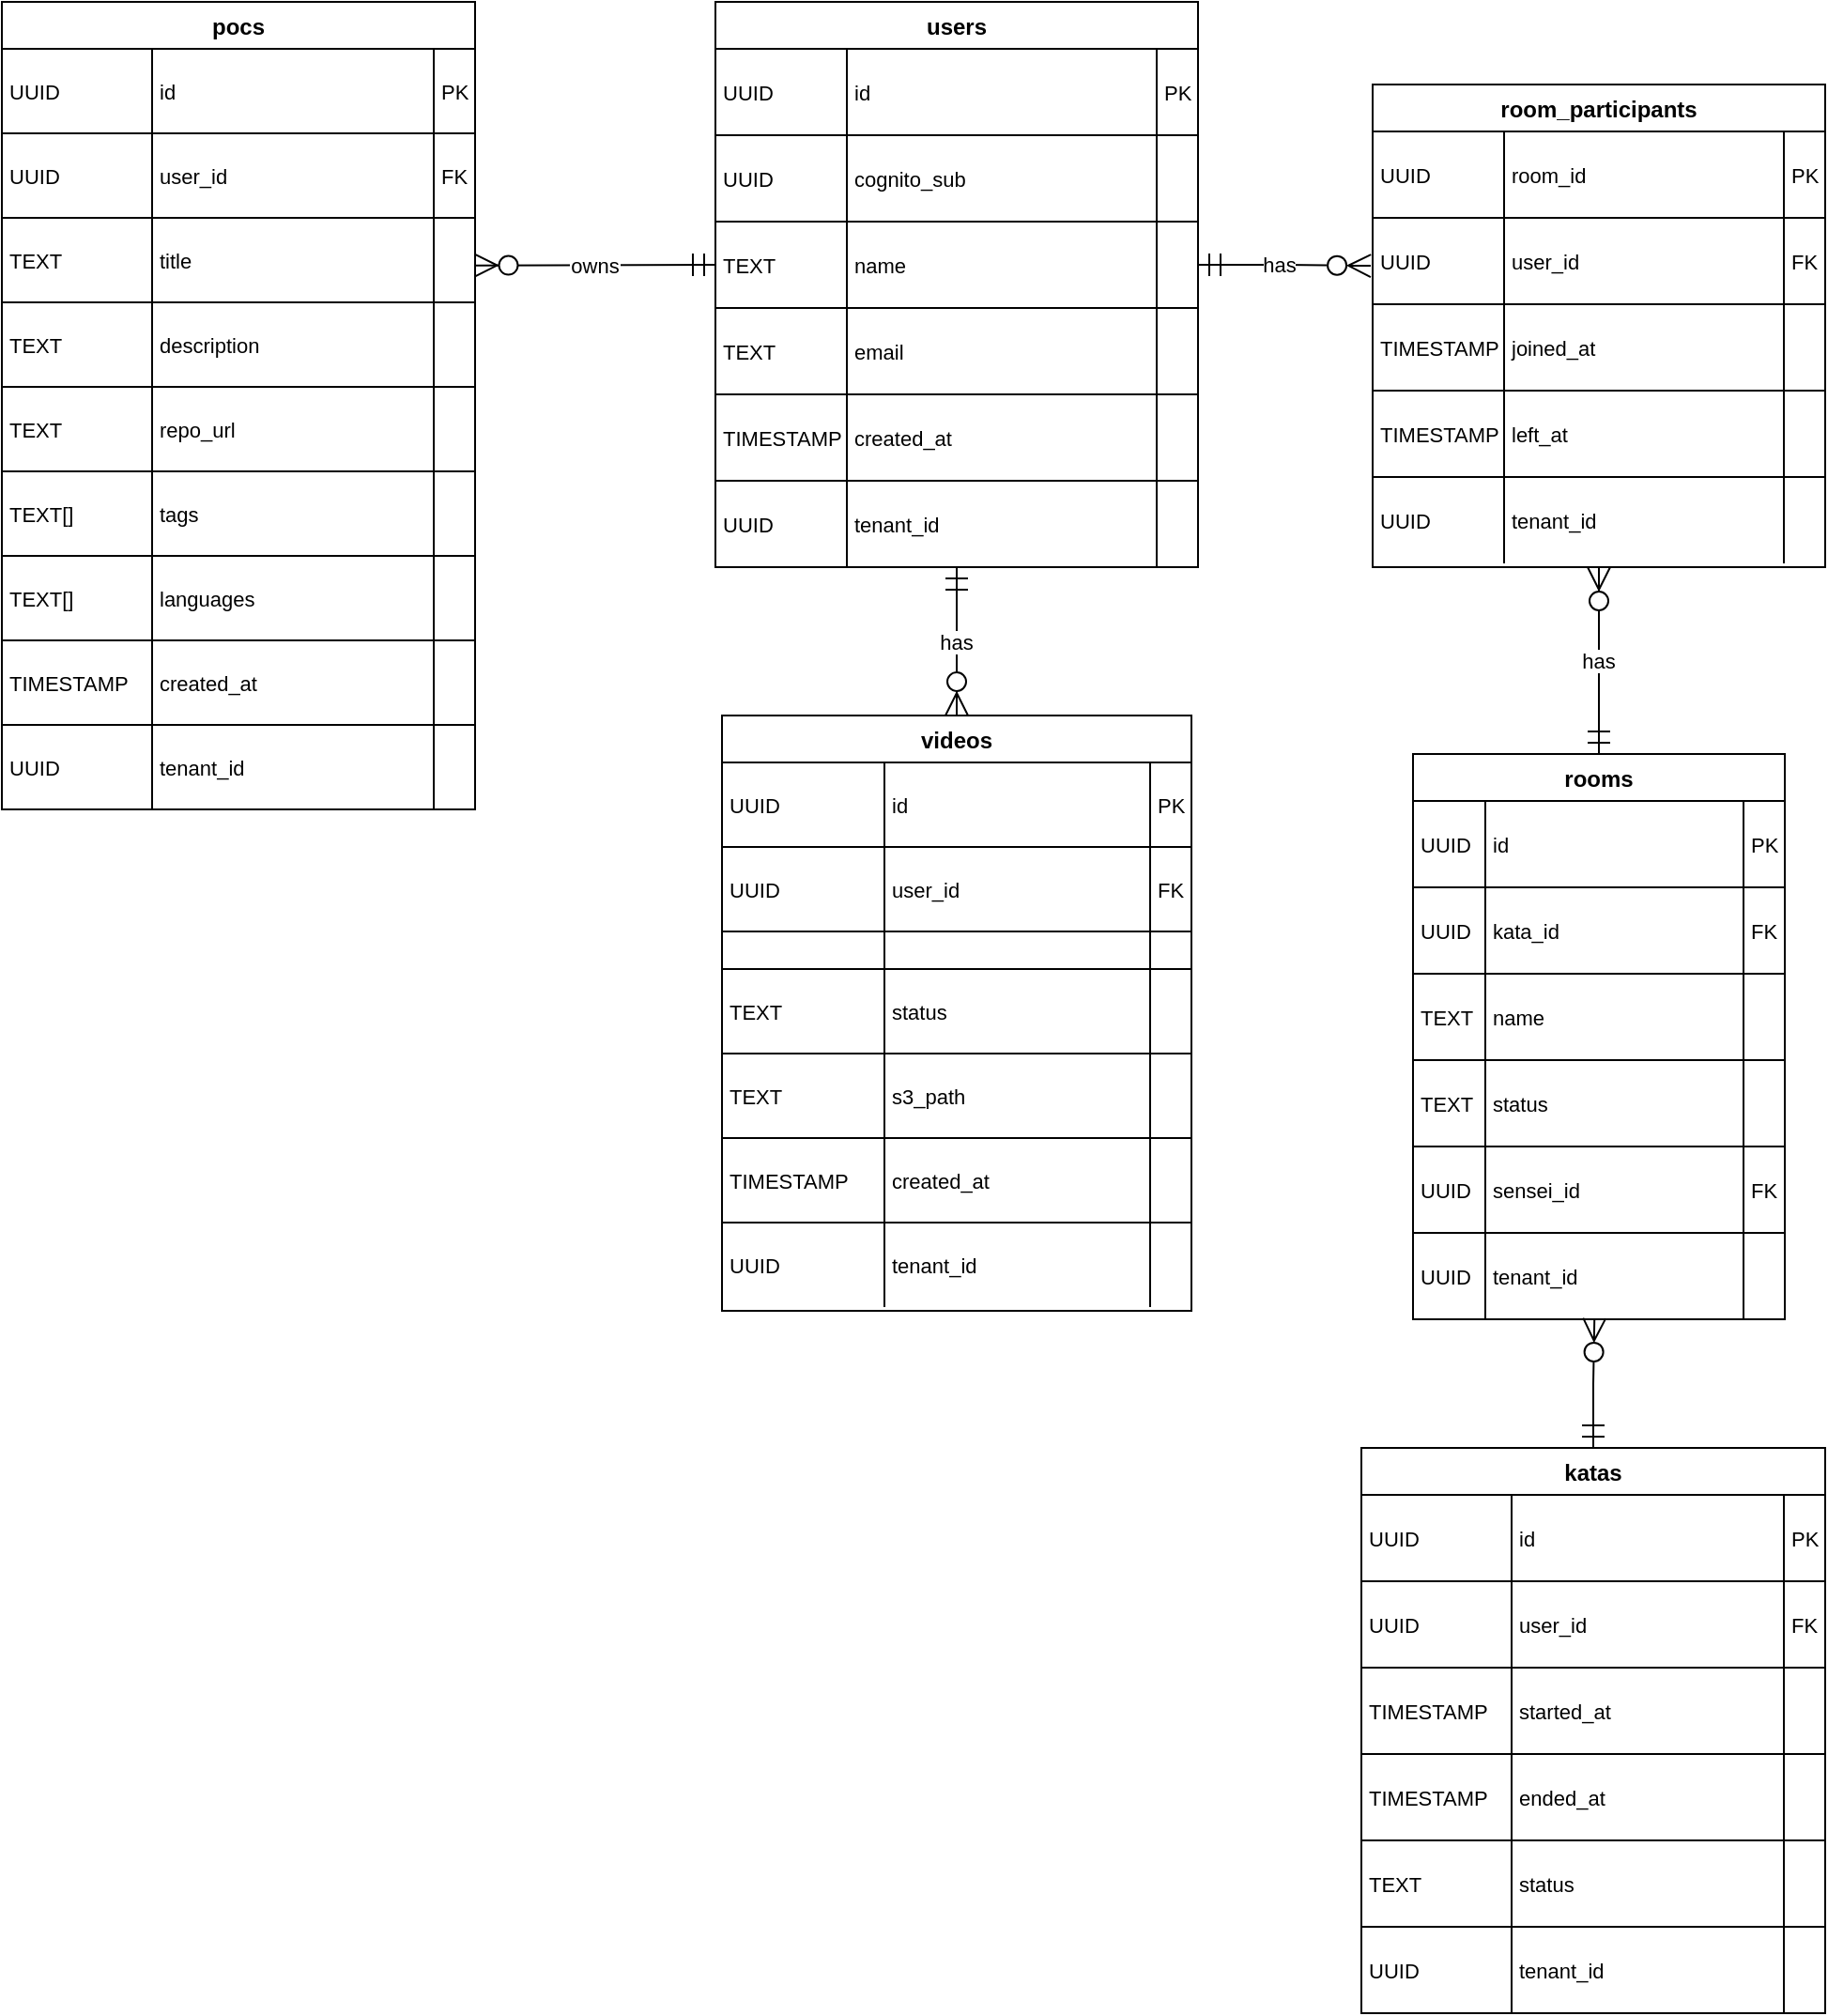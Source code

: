 <mxfile version="28.2.3">
  <diagram id="R2lEEEUBdFMjLlhIrx00" name="Page-1">
    <mxGraphModel dx="2353" dy="971" grid="1" gridSize="10" guides="1" tooltips="1" connect="1" arrows="1" fold="1" page="1" pageScale="1" pageWidth="850" pageHeight="1100" math="0" shadow="0" extFonts="Permanent Marker^https://fonts.googleapis.com/css?family=Permanent+Marker">
      <root>
        <mxCell id="0" />
        <mxCell id="1" parent="0" />
        <mxCell id="fTApm-Xp8Vw2N_FULC9P-1" value="users" style="shape=table;startSize=25;container=1;collapsible=0;childLayout=tableLayout;fixedRows=1;rowLines=1;fontStyle=1;align=center;resizeLast=1;" vertex="1" parent="1">
          <mxGeometry x="490" y="20" width="257" height="301" as="geometry" />
        </mxCell>
        <mxCell id="fTApm-Xp8Vw2N_FULC9P-2" style="shape=tableRow;horizontal=0;startSize=0;swimlaneHead=0;swimlaneBody=0;fillColor=none;collapsible=0;dropTarget=0;points=[[0,0.5],[1,0.5]];portConstraint=eastwest;top=0;left=0;right=0;bottom=0;" vertex="1" parent="fTApm-Xp8Vw2N_FULC9P-1">
          <mxGeometry y="25" width="257" height="46" as="geometry" />
        </mxCell>
        <mxCell id="fTApm-Xp8Vw2N_FULC9P-3" value="UUID" style="shape=partialRectangle;connectable=0;fillColor=none;top=0;left=0;bottom=0;right=0;align=left;spacingLeft=2;overflow=hidden;fontSize=11;" vertex="1" parent="fTApm-Xp8Vw2N_FULC9P-2">
          <mxGeometry width="70" height="46" as="geometry">
            <mxRectangle width="70" height="46" as="alternateBounds" />
          </mxGeometry>
        </mxCell>
        <mxCell id="fTApm-Xp8Vw2N_FULC9P-4" value="id" style="shape=partialRectangle;connectable=0;fillColor=none;top=0;left=0;bottom=0;right=0;align=left;spacingLeft=2;overflow=hidden;fontSize=11;" vertex="1" parent="fTApm-Xp8Vw2N_FULC9P-2">
          <mxGeometry x="70" width="165" height="46" as="geometry">
            <mxRectangle width="165" height="46" as="alternateBounds" />
          </mxGeometry>
        </mxCell>
        <mxCell id="fTApm-Xp8Vw2N_FULC9P-5" value="PK" style="shape=partialRectangle;connectable=0;fillColor=none;top=0;left=0;bottom=0;right=0;align=left;spacingLeft=2;overflow=hidden;fontSize=11;" vertex="1" parent="fTApm-Xp8Vw2N_FULC9P-2">
          <mxGeometry x="235" width="22" height="46" as="geometry">
            <mxRectangle width="22" height="46" as="alternateBounds" />
          </mxGeometry>
        </mxCell>
        <mxCell id="fTApm-Xp8Vw2N_FULC9P-6" style="shape=tableRow;horizontal=0;startSize=0;swimlaneHead=0;swimlaneBody=0;fillColor=none;collapsible=0;dropTarget=0;points=[[0,0.5],[1,0.5]];portConstraint=eastwest;top=0;left=0;right=0;bottom=0;" vertex="1" parent="fTApm-Xp8Vw2N_FULC9P-1">
          <mxGeometry y="71" width="257" height="46" as="geometry" />
        </mxCell>
        <mxCell id="fTApm-Xp8Vw2N_FULC9P-7" value="UUID" style="shape=partialRectangle;connectable=0;fillColor=none;top=0;left=0;bottom=0;right=0;align=left;spacingLeft=2;overflow=hidden;fontSize=11;" vertex="1" parent="fTApm-Xp8Vw2N_FULC9P-6">
          <mxGeometry width="70" height="46" as="geometry">
            <mxRectangle width="70" height="46" as="alternateBounds" />
          </mxGeometry>
        </mxCell>
        <mxCell id="fTApm-Xp8Vw2N_FULC9P-8" value="cognito_sub" style="shape=partialRectangle;connectable=0;fillColor=none;top=0;left=0;bottom=0;right=0;align=left;spacingLeft=2;overflow=hidden;fontSize=11;" vertex="1" parent="fTApm-Xp8Vw2N_FULC9P-6">
          <mxGeometry x="70" width="165" height="46" as="geometry">
            <mxRectangle width="165" height="46" as="alternateBounds" />
          </mxGeometry>
        </mxCell>
        <mxCell id="fTApm-Xp8Vw2N_FULC9P-9" value="" style="shape=partialRectangle;connectable=0;fillColor=none;top=0;left=0;bottom=0;right=0;align=left;spacingLeft=2;overflow=hidden;fontSize=11;" vertex="1" parent="fTApm-Xp8Vw2N_FULC9P-6">
          <mxGeometry x="235" width="22" height="46" as="geometry">
            <mxRectangle width="22" height="46" as="alternateBounds" />
          </mxGeometry>
        </mxCell>
        <mxCell id="fTApm-Xp8Vw2N_FULC9P-10" style="shape=tableRow;horizontal=0;startSize=0;swimlaneHead=0;swimlaneBody=0;fillColor=none;collapsible=0;dropTarget=0;points=[[0,0.5],[1,0.5]];portConstraint=eastwest;top=0;left=0;right=0;bottom=0;" vertex="1" parent="fTApm-Xp8Vw2N_FULC9P-1">
          <mxGeometry y="117" width="257" height="46" as="geometry" />
        </mxCell>
        <mxCell id="fTApm-Xp8Vw2N_FULC9P-11" value="TEXT" style="shape=partialRectangle;connectable=0;fillColor=none;top=0;left=0;bottom=0;right=0;align=left;spacingLeft=2;overflow=hidden;fontSize=11;" vertex="1" parent="fTApm-Xp8Vw2N_FULC9P-10">
          <mxGeometry width="70" height="46" as="geometry">
            <mxRectangle width="70" height="46" as="alternateBounds" />
          </mxGeometry>
        </mxCell>
        <mxCell id="fTApm-Xp8Vw2N_FULC9P-12" value="name" style="shape=partialRectangle;connectable=0;fillColor=none;top=0;left=0;bottom=0;right=0;align=left;spacingLeft=2;overflow=hidden;fontSize=11;" vertex="1" parent="fTApm-Xp8Vw2N_FULC9P-10">
          <mxGeometry x="70" width="165" height="46" as="geometry">
            <mxRectangle width="165" height="46" as="alternateBounds" />
          </mxGeometry>
        </mxCell>
        <mxCell id="fTApm-Xp8Vw2N_FULC9P-13" value="" style="shape=partialRectangle;connectable=0;fillColor=none;top=0;left=0;bottom=0;right=0;align=left;spacingLeft=2;overflow=hidden;fontSize=11;" vertex="1" parent="fTApm-Xp8Vw2N_FULC9P-10">
          <mxGeometry x="235" width="22" height="46" as="geometry">
            <mxRectangle width="22" height="46" as="alternateBounds" />
          </mxGeometry>
        </mxCell>
        <mxCell id="fTApm-Xp8Vw2N_FULC9P-14" style="shape=tableRow;horizontal=0;startSize=0;swimlaneHead=0;swimlaneBody=0;fillColor=none;collapsible=0;dropTarget=0;points=[[0,0.5],[1,0.5]];portConstraint=eastwest;top=0;left=0;right=0;bottom=0;" vertex="1" parent="fTApm-Xp8Vw2N_FULC9P-1">
          <mxGeometry y="163" width="257" height="46" as="geometry" />
        </mxCell>
        <mxCell id="fTApm-Xp8Vw2N_FULC9P-15" value="TEXT" style="shape=partialRectangle;connectable=0;fillColor=none;top=0;left=0;bottom=0;right=0;align=left;spacingLeft=2;overflow=hidden;fontSize=11;" vertex="1" parent="fTApm-Xp8Vw2N_FULC9P-14">
          <mxGeometry width="70" height="46" as="geometry">
            <mxRectangle width="70" height="46" as="alternateBounds" />
          </mxGeometry>
        </mxCell>
        <mxCell id="fTApm-Xp8Vw2N_FULC9P-16" value="email" style="shape=partialRectangle;connectable=0;fillColor=none;top=0;left=0;bottom=0;right=0;align=left;spacingLeft=2;overflow=hidden;fontSize=11;" vertex="1" parent="fTApm-Xp8Vw2N_FULC9P-14">
          <mxGeometry x="70" width="165" height="46" as="geometry">
            <mxRectangle width="165" height="46" as="alternateBounds" />
          </mxGeometry>
        </mxCell>
        <mxCell id="fTApm-Xp8Vw2N_FULC9P-17" value="" style="shape=partialRectangle;connectable=0;fillColor=none;top=0;left=0;bottom=0;right=0;align=left;spacingLeft=2;overflow=hidden;fontSize=11;" vertex="1" parent="fTApm-Xp8Vw2N_FULC9P-14">
          <mxGeometry x="235" width="22" height="46" as="geometry">
            <mxRectangle width="22" height="46" as="alternateBounds" />
          </mxGeometry>
        </mxCell>
        <mxCell id="fTApm-Xp8Vw2N_FULC9P-18" style="shape=tableRow;horizontal=0;startSize=0;swimlaneHead=0;swimlaneBody=0;fillColor=none;collapsible=0;dropTarget=0;points=[[0,0.5],[1,0.5]];portConstraint=eastwest;top=0;left=0;right=0;bottom=0;" vertex="1" parent="fTApm-Xp8Vw2N_FULC9P-1">
          <mxGeometry y="209" width="257" height="46" as="geometry" />
        </mxCell>
        <mxCell id="fTApm-Xp8Vw2N_FULC9P-19" value="TIMESTAMP" style="shape=partialRectangle;connectable=0;fillColor=none;top=0;left=0;bottom=0;right=0;align=left;spacingLeft=2;overflow=hidden;fontSize=11;" vertex="1" parent="fTApm-Xp8Vw2N_FULC9P-18">
          <mxGeometry width="70" height="46" as="geometry">
            <mxRectangle width="70" height="46" as="alternateBounds" />
          </mxGeometry>
        </mxCell>
        <mxCell id="fTApm-Xp8Vw2N_FULC9P-20" value="created_at" style="shape=partialRectangle;connectable=0;fillColor=none;top=0;left=0;bottom=0;right=0;align=left;spacingLeft=2;overflow=hidden;fontSize=11;" vertex="1" parent="fTApm-Xp8Vw2N_FULC9P-18">
          <mxGeometry x="70" width="165" height="46" as="geometry">
            <mxRectangle width="165" height="46" as="alternateBounds" />
          </mxGeometry>
        </mxCell>
        <mxCell id="fTApm-Xp8Vw2N_FULC9P-21" value="" style="shape=partialRectangle;connectable=0;fillColor=none;top=0;left=0;bottom=0;right=0;align=left;spacingLeft=2;overflow=hidden;fontSize=11;" vertex="1" parent="fTApm-Xp8Vw2N_FULC9P-18">
          <mxGeometry x="235" width="22" height="46" as="geometry">
            <mxRectangle width="22" height="46" as="alternateBounds" />
          </mxGeometry>
        </mxCell>
        <mxCell id="fTApm-Xp8Vw2N_FULC9P-22" style="shape=tableRow;horizontal=0;startSize=0;swimlaneHead=0;swimlaneBody=0;fillColor=none;collapsible=0;dropTarget=0;points=[[0,0.5],[1,0.5]];portConstraint=eastwest;top=0;left=0;right=0;bottom=0;" vertex="1" parent="fTApm-Xp8Vw2N_FULC9P-1">
          <mxGeometry y="255" width="257" height="46" as="geometry" />
        </mxCell>
        <mxCell id="fTApm-Xp8Vw2N_FULC9P-23" value="UUID" style="shape=partialRectangle;connectable=0;fillColor=none;top=0;left=0;bottom=0;right=0;align=left;spacingLeft=2;overflow=hidden;fontSize=11;" vertex="1" parent="fTApm-Xp8Vw2N_FULC9P-22">
          <mxGeometry width="70" height="46" as="geometry">
            <mxRectangle width="70" height="46" as="alternateBounds" />
          </mxGeometry>
        </mxCell>
        <mxCell id="fTApm-Xp8Vw2N_FULC9P-24" value="tenant_id" style="shape=partialRectangle;connectable=0;fillColor=none;top=0;left=0;bottom=0;right=0;align=left;spacingLeft=2;overflow=hidden;fontSize=11;" vertex="1" parent="fTApm-Xp8Vw2N_FULC9P-22">
          <mxGeometry x="70" width="165" height="46" as="geometry">
            <mxRectangle width="165" height="46" as="alternateBounds" />
          </mxGeometry>
        </mxCell>
        <mxCell id="fTApm-Xp8Vw2N_FULC9P-25" value="" style="shape=partialRectangle;connectable=0;fillColor=none;top=0;left=0;bottom=0;right=0;align=left;spacingLeft=2;overflow=hidden;fontSize=11;" vertex="1" parent="fTApm-Xp8Vw2N_FULC9P-22">
          <mxGeometry x="235" width="22" height="46" as="geometry">
            <mxRectangle width="22" height="46" as="alternateBounds" />
          </mxGeometry>
        </mxCell>
        <mxCell id="fTApm-Xp8Vw2N_FULC9P-26" value="pocs" style="shape=table;startSize=25;container=1;collapsible=0;childLayout=tableLayout;fixedRows=1;rowLines=1;fontStyle=1;align=center;resizeLast=1;" vertex="1" parent="1">
          <mxGeometry x="110" y="20" width="252" height="430" as="geometry" />
        </mxCell>
        <mxCell id="fTApm-Xp8Vw2N_FULC9P-27" style="shape=tableRow;horizontal=0;startSize=0;swimlaneHead=0;swimlaneBody=0;fillColor=none;collapsible=0;dropTarget=0;points=[[0,0.5],[1,0.5]];portConstraint=eastwest;top=0;left=0;right=0;bottom=0;" vertex="1" parent="fTApm-Xp8Vw2N_FULC9P-26">
          <mxGeometry y="25" width="252" height="45" as="geometry" />
        </mxCell>
        <mxCell id="fTApm-Xp8Vw2N_FULC9P-28" value="UUID" style="shape=partialRectangle;connectable=0;fillColor=none;top=0;left=0;bottom=0;right=0;align=left;spacingLeft=2;overflow=hidden;fontSize=11;" vertex="1" parent="fTApm-Xp8Vw2N_FULC9P-27">
          <mxGeometry width="80" height="45" as="geometry">
            <mxRectangle width="80" height="45" as="alternateBounds" />
          </mxGeometry>
        </mxCell>
        <mxCell id="fTApm-Xp8Vw2N_FULC9P-29" value="id" style="shape=partialRectangle;connectable=0;fillColor=none;top=0;left=0;bottom=0;right=0;align=left;spacingLeft=2;overflow=hidden;fontSize=11;" vertex="1" parent="fTApm-Xp8Vw2N_FULC9P-27">
          <mxGeometry x="80" width="150" height="45" as="geometry">
            <mxRectangle width="150" height="45" as="alternateBounds" />
          </mxGeometry>
        </mxCell>
        <mxCell id="fTApm-Xp8Vw2N_FULC9P-30" value="PK" style="shape=partialRectangle;connectable=0;fillColor=none;top=0;left=0;bottom=0;right=0;align=left;spacingLeft=2;overflow=hidden;fontSize=11;" vertex="1" parent="fTApm-Xp8Vw2N_FULC9P-27">
          <mxGeometry x="230" width="22" height="45" as="geometry">
            <mxRectangle width="22" height="45" as="alternateBounds" />
          </mxGeometry>
        </mxCell>
        <mxCell id="fTApm-Xp8Vw2N_FULC9P-31" style="shape=tableRow;horizontal=0;startSize=0;swimlaneHead=0;swimlaneBody=0;fillColor=none;collapsible=0;dropTarget=0;points=[[0,0.5],[1,0.5]];portConstraint=eastwest;top=0;left=0;right=0;bottom=0;" vertex="1" parent="fTApm-Xp8Vw2N_FULC9P-26">
          <mxGeometry y="70" width="252" height="45" as="geometry" />
        </mxCell>
        <mxCell id="fTApm-Xp8Vw2N_FULC9P-32" value="UUID" style="shape=partialRectangle;connectable=0;fillColor=none;top=0;left=0;bottom=0;right=0;align=left;spacingLeft=2;overflow=hidden;fontSize=11;" vertex="1" parent="fTApm-Xp8Vw2N_FULC9P-31">
          <mxGeometry width="80" height="45" as="geometry">
            <mxRectangle width="80" height="45" as="alternateBounds" />
          </mxGeometry>
        </mxCell>
        <mxCell id="fTApm-Xp8Vw2N_FULC9P-33" value="user_id" style="shape=partialRectangle;connectable=0;fillColor=none;top=0;left=0;bottom=0;right=0;align=left;spacingLeft=2;overflow=hidden;fontSize=11;" vertex="1" parent="fTApm-Xp8Vw2N_FULC9P-31">
          <mxGeometry x="80" width="150" height="45" as="geometry">
            <mxRectangle width="150" height="45" as="alternateBounds" />
          </mxGeometry>
        </mxCell>
        <mxCell id="fTApm-Xp8Vw2N_FULC9P-34" value="FK" style="shape=partialRectangle;connectable=0;fillColor=none;top=0;left=0;bottom=0;right=0;align=left;spacingLeft=2;overflow=hidden;fontSize=11;" vertex="1" parent="fTApm-Xp8Vw2N_FULC9P-31">
          <mxGeometry x="230" width="22" height="45" as="geometry">
            <mxRectangle width="22" height="45" as="alternateBounds" />
          </mxGeometry>
        </mxCell>
        <mxCell id="fTApm-Xp8Vw2N_FULC9P-35" style="shape=tableRow;horizontal=0;startSize=0;swimlaneHead=0;swimlaneBody=0;fillColor=none;collapsible=0;dropTarget=0;points=[[0,0.5],[1,0.5]];portConstraint=eastwest;top=0;left=0;right=0;bottom=0;" vertex="1" parent="fTApm-Xp8Vw2N_FULC9P-26">
          <mxGeometry y="115" width="252" height="45" as="geometry" />
        </mxCell>
        <mxCell id="fTApm-Xp8Vw2N_FULC9P-36" value="TEXT" style="shape=partialRectangle;connectable=0;fillColor=none;top=0;left=0;bottom=0;right=0;align=left;spacingLeft=2;overflow=hidden;fontSize=11;" vertex="1" parent="fTApm-Xp8Vw2N_FULC9P-35">
          <mxGeometry width="80" height="45" as="geometry">
            <mxRectangle width="80" height="45" as="alternateBounds" />
          </mxGeometry>
        </mxCell>
        <mxCell id="fTApm-Xp8Vw2N_FULC9P-37" value="title" style="shape=partialRectangle;connectable=0;fillColor=none;top=0;left=0;bottom=0;right=0;align=left;spacingLeft=2;overflow=hidden;fontSize=11;" vertex="1" parent="fTApm-Xp8Vw2N_FULC9P-35">
          <mxGeometry x="80" width="150" height="45" as="geometry">
            <mxRectangle width="150" height="45" as="alternateBounds" />
          </mxGeometry>
        </mxCell>
        <mxCell id="fTApm-Xp8Vw2N_FULC9P-38" value="" style="shape=partialRectangle;connectable=0;fillColor=none;top=0;left=0;bottom=0;right=0;align=left;spacingLeft=2;overflow=hidden;fontSize=11;" vertex="1" parent="fTApm-Xp8Vw2N_FULC9P-35">
          <mxGeometry x="230" width="22" height="45" as="geometry">
            <mxRectangle width="22" height="45" as="alternateBounds" />
          </mxGeometry>
        </mxCell>
        <mxCell id="fTApm-Xp8Vw2N_FULC9P-39" style="shape=tableRow;horizontal=0;startSize=0;swimlaneHead=0;swimlaneBody=0;fillColor=none;collapsible=0;dropTarget=0;points=[[0,0.5],[1,0.5]];portConstraint=eastwest;top=0;left=0;right=0;bottom=0;" vertex="1" parent="fTApm-Xp8Vw2N_FULC9P-26">
          <mxGeometry y="160" width="252" height="45" as="geometry" />
        </mxCell>
        <mxCell id="fTApm-Xp8Vw2N_FULC9P-40" value="TEXT" style="shape=partialRectangle;connectable=0;fillColor=none;top=0;left=0;bottom=0;right=0;align=left;spacingLeft=2;overflow=hidden;fontSize=11;" vertex="1" parent="fTApm-Xp8Vw2N_FULC9P-39">
          <mxGeometry width="80" height="45" as="geometry">
            <mxRectangle width="80" height="45" as="alternateBounds" />
          </mxGeometry>
        </mxCell>
        <mxCell id="fTApm-Xp8Vw2N_FULC9P-41" value="description" style="shape=partialRectangle;connectable=0;fillColor=none;top=0;left=0;bottom=0;right=0;align=left;spacingLeft=2;overflow=hidden;fontSize=11;" vertex="1" parent="fTApm-Xp8Vw2N_FULC9P-39">
          <mxGeometry x="80" width="150" height="45" as="geometry">
            <mxRectangle width="150" height="45" as="alternateBounds" />
          </mxGeometry>
        </mxCell>
        <mxCell id="fTApm-Xp8Vw2N_FULC9P-42" value="" style="shape=partialRectangle;connectable=0;fillColor=none;top=0;left=0;bottom=0;right=0;align=left;spacingLeft=2;overflow=hidden;fontSize=11;" vertex="1" parent="fTApm-Xp8Vw2N_FULC9P-39">
          <mxGeometry x="230" width="22" height="45" as="geometry">
            <mxRectangle width="22" height="45" as="alternateBounds" />
          </mxGeometry>
        </mxCell>
        <mxCell id="fTApm-Xp8Vw2N_FULC9P-43" style="shape=tableRow;horizontal=0;startSize=0;swimlaneHead=0;swimlaneBody=0;fillColor=none;collapsible=0;dropTarget=0;points=[[0,0.5],[1,0.5]];portConstraint=eastwest;top=0;left=0;right=0;bottom=0;" vertex="1" parent="fTApm-Xp8Vw2N_FULC9P-26">
          <mxGeometry y="205" width="252" height="45" as="geometry" />
        </mxCell>
        <mxCell id="fTApm-Xp8Vw2N_FULC9P-44" value="TEXT" style="shape=partialRectangle;connectable=0;fillColor=none;top=0;left=0;bottom=0;right=0;align=left;spacingLeft=2;overflow=hidden;fontSize=11;" vertex="1" parent="fTApm-Xp8Vw2N_FULC9P-43">
          <mxGeometry width="80" height="45" as="geometry">
            <mxRectangle width="80" height="45" as="alternateBounds" />
          </mxGeometry>
        </mxCell>
        <mxCell id="fTApm-Xp8Vw2N_FULC9P-45" value="repo_url" style="shape=partialRectangle;connectable=0;fillColor=none;top=0;left=0;bottom=0;right=0;align=left;spacingLeft=2;overflow=hidden;fontSize=11;" vertex="1" parent="fTApm-Xp8Vw2N_FULC9P-43">
          <mxGeometry x="80" width="150" height="45" as="geometry">
            <mxRectangle width="150" height="45" as="alternateBounds" />
          </mxGeometry>
        </mxCell>
        <mxCell id="fTApm-Xp8Vw2N_FULC9P-46" value="" style="shape=partialRectangle;connectable=0;fillColor=none;top=0;left=0;bottom=0;right=0;align=left;spacingLeft=2;overflow=hidden;fontSize=11;" vertex="1" parent="fTApm-Xp8Vw2N_FULC9P-43">
          <mxGeometry x="230" width="22" height="45" as="geometry">
            <mxRectangle width="22" height="45" as="alternateBounds" />
          </mxGeometry>
        </mxCell>
        <mxCell id="fTApm-Xp8Vw2N_FULC9P-47" style="shape=tableRow;horizontal=0;startSize=0;swimlaneHead=0;swimlaneBody=0;fillColor=none;collapsible=0;dropTarget=0;points=[[0,0.5],[1,0.5]];portConstraint=eastwest;top=0;left=0;right=0;bottom=0;" vertex="1" parent="fTApm-Xp8Vw2N_FULC9P-26">
          <mxGeometry y="250" width="252" height="45" as="geometry" />
        </mxCell>
        <mxCell id="fTApm-Xp8Vw2N_FULC9P-48" value="TEXT[]" style="shape=partialRectangle;connectable=0;fillColor=none;top=0;left=0;bottom=0;right=0;align=left;spacingLeft=2;overflow=hidden;fontSize=11;" vertex="1" parent="fTApm-Xp8Vw2N_FULC9P-47">
          <mxGeometry width="80" height="45" as="geometry">
            <mxRectangle width="80" height="45" as="alternateBounds" />
          </mxGeometry>
        </mxCell>
        <mxCell id="fTApm-Xp8Vw2N_FULC9P-49" value="tags" style="shape=partialRectangle;connectable=0;fillColor=none;top=0;left=0;bottom=0;right=0;align=left;spacingLeft=2;overflow=hidden;fontSize=11;" vertex="1" parent="fTApm-Xp8Vw2N_FULC9P-47">
          <mxGeometry x="80" width="150" height="45" as="geometry">
            <mxRectangle width="150" height="45" as="alternateBounds" />
          </mxGeometry>
        </mxCell>
        <mxCell id="fTApm-Xp8Vw2N_FULC9P-50" value="" style="shape=partialRectangle;connectable=0;fillColor=none;top=0;left=0;bottom=0;right=0;align=left;spacingLeft=2;overflow=hidden;fontSize=11;" vertex="1" parent="fTApm-Xp8Vw2N_FULC9P-47">
          <mxGeometry x="230" width="22" height="45" as="geometry">
            <mxRectangle width="22" height="45" as="alternateBounds" />
          </mxGeometry>
        </mxCell>
        <mxCell id="fTApm-Xp8Vw2N_FULC9P-51" style="shape=tableRow;horizontal=0;startSize=0;swimlaneHead=0;swimlaneBody=0;fillColor=none;collapsible=0;dropTarget=0;points=[[0,0.5],[1,0.5]];portConstraint=eastwest;top=0;left=0;right=0;bottom=0;" vertex="1" parent="fTApm-Xp8Vw2N_FULC9P-26">
          <mxGeometry y="295" width="252" height="45" as="geometry" />
        </mxCell>
        <mxCell id="fTApm-Xp8Vw2N_FULC9P-52" value="TEXT[]" style="shape=partialRectangle;connectable=0;fillColor=none;top=0;left=0;bottom=0;right=0;align=left;spacingLeft=2;overflow=hidden;fontSize=11;" vertex="1" parent="fTApm-Xp8Vw2N_FULC9P-51">
          <mxGeometry width="80" height="45" as="geometry">
            <mxRectangle width="80" height="45" as="alternateBounds" />
          </mxGeometry>
        </mxCell>
        <mxCell id="fTApm-Xp8Vw2N_FULC9P-53" value="languages" style="shape=partialRectangle;connectable=0;fillColor=none;top=0;left=0;bottom=0;right=0;align=left;spacingLeft=2;overflow=hidden;fontSize=11;" vertex="1" parent="fTApm-Xp8Vw2N_FULC9P-51">
          <mxGeometry x="80" width="150" height="45" as="geometry">
            <mxRectangle width="150" height="45" as="alternateBounds" />
          </mxGeometry>
        </mxCell>
        <mxCell id="fTApm-Xp8Vw2N_FULC9P-54" value="" style="shape=partialRectangle;connectable=0;fillColor=none;top=0;left=0;bottom=0;right=0;align=left;spacingLeft=2;overflow=hidden;fontSize=11;" vertex="1" parent="fTApm-Xp8Vw2N_FULC9P-51">
          <mxGeometry x="230" width="22" height="45" as="geometry">
            <mxRectangle width="22" height="45" as="alternateBounds" />
          </mxGeometry>
        </mxCell>
        <mxCell id="fTApm-Xp8Vw2N_FULC9P-55" style="shape=tableRow;horizontal=0;startSize=0;swimlaneHead=0;swimlaneBody=0;fillColor=none;collapsible=0;dropTarget=0;points=[[0,0.5],[1,0.5]];portConstraint=eastwest;top=0;left=0;right=0;bottom=0;" vertex="1" parent="fTApm-Xp8Vw2N_FULC9P-26">
          <mxGeometry y="340" width="252" height="45" as="geometry" />
        </mxCell>
        <mxCell id="fTApm-Xp8Vw2N_FULC9P-56" value="TIMESTAMP" style="shape=partialRectangle;connectable=0;fillColor=none;top=0;left=0;bottom=0;right=0;align=left;spacingLeft=2;overflow=hidden;fontSize=11;" vertex="1" parent="fTApm-Xp8Vw2N_FULC9P-55">
          <mxGeometry width="80" height="45" as="geometry">
            <mxRectangle width="80" height="45" as="alternateBounds" />
          </mxGeometry>
        </mxCell>
        <mxCell id="fTApm-Xp8Vw2N_FULC9P-57" value="created_at" style="shape=partialRectangle;connectable=0;fillColor=none;top=0;left=0;bottom=0;right=0;align=left;spacingLeft=2;overflow=hidden;fontSize=11;" vertex="1" parent="fTApm-Xp8Vw2N_FULC9P-55">
          <mxGeometry x="80" width="150" height="45" as="geometry">
            <mxRectangle width="150" height="45" as="alternateBounds" />
          </mxGeometry>
        </mxCell>
        <mxCell id="fTApm-Xp8Vw2N_FULC9P-58" value="" style="shape=partialRectangle;connectable=0;fillColor=none;top=0;left=0;bottom=0;right=0;align=left;spacingLeft=2;overflow=hidden;fontSize=11;" vertex="1" parent="fTApm-Xp8Vw2N_FULC9P-55">
          <mxGeometry x="230" width="22" height="45" as="geometry">
            <mxRectangle width="22" height="45" as="alternateBounds" />
          </mxGeometry>
        </mxCell>
        <mxCell id="fTApm-Xp8Vw2N_FULC9P-59" style="shape=tableRow;horizontal=0;startSize=0;swimlaneHead=0;swimlaneBody=0;fillColor=none;collapsible=0;dropTarget=0;points=[[0,0.5],[1,0.5]];portConstraint=eastwest;top=0;left=0;right=0;bottom=0;" vertex="1" parent="fTApm-Xp8Vw2N_FULC9P-26">
          <mxGeometry y="385" width="252" height="45" as="geometry" />
        </mxCell>
        <mxCell id="fTApm-Xp8Vw2N_FULC9P-60" value="UUID" style="shape=partialRectangle;connectable=0;fillColor=none;top=0;left=0;bottom=0;right=0;align=left;spacingLeft=2;overflow=hidden;fontSize=11;" vertex="1" parent="fTApm-Xp8Vw2N_FULC9P-59">
          <mxGeometry width="80" height="45" as="geometry">
            <mxRectangle width="80" height="45" as="alternateBounds" />
          </mxGeometry>
        </mxCell>
        <mxCell id="fTApm-Xp8Vw2N_FULC9P-61" value="tenant_id" style="shape=partialRectangle;connectable=0;fillColor=none;top=0;left=0;bottom=0;right=0;align=left;spacingLeft=2;overflow=hidden;fontSize=11;" vertex="1" parent="fTApm-Xp8Vw2N_FULC9P-59">
          <mxGeometry x="80" width="150" height="45" as="geometry">
            <mxRectangle width="150" height="45" as="alternateBounds" />
          </mxGeometry>
        </mxCell>
        <mxCell id="fTApm-Xp8Vw2N_FULC9P-62" value="" style="shape=partialRectangle;connectable=0;fillColor=none;top=0;left=0;bottom=0;right=0;align=left;spacingLeft=2;overflow=hidden;fontSize=11;" vertex="1" parent="fTApm-Xp8Vw2N_FULC9P-59">
          <mxGeometry x="230" width="22" height="45" as="geometry">
            <mxRectangle width="22" height="45" as="alternateBounds" />
          </mxGeometry>
        </mxCell>
        <mxCell id="fTApm-Xp8Vw2N_FULC9P-63" value="katas" style="shape=table;startSize=25;container=1;collapsible=0;childLayout=tableLayout;fixedRows=1;rowLines=1;fontStyle=1;align=center;resizeLast=1;" vertex="1" parent="1">
          <mxGeometry x="834" y="790" width="247" height="301" as="geometry" />
        </mxCell>
        <mxCell id="fTApm-Xp8Vw2N_FULC9P-64" style="shape=tableRow;horizontal=0;startSize=0;swimlaneHead=0;swimlaneBody=0;fillColor=none;collapsible=0;dropTarget=0;points=[[0,0.5],[1,0.5]];portConstraint=eastwest;top=0;left=0;right=0;bottom=0;" vertex="1" parent="fTApm-Xp8Vw2N_FULC9P-63">
          <mxGeometry y="25" width="247" height="46" as="geometry" />
        </mxCell>
        <mxCell id="fTApm-Xp8Vw2N_FULC9P-65" value="UUID" style="shape=partialRectangle;connectable=0;fillColor=none;top=0;left=0;bottom=0;right=0;align=left;spacingLeft=2;overflow=hidden;fontSize=11;" vertex="1" parent="fTApm-Xp8Vw2N_FULC9P-64">
          <mxGeometry width="80" height="46" as="geometry">
            <mxRectangle width="80" height="46" as="alternateBounds" />
          </mxGeometry>
        </mxCell>
        <mxCell id="fTApm-Xp8Vw2N_FULC9P-66" value="id" style="shape=partialRectangle;connectable=0;fillColor=none;top=0;left=0;bottom=0;right=0;align=left;spacingLeft=2;overflow=hidden;fontSize=11;" vertex="1" parent="fTApm-Xp8Vw2N_FULC9P-64">
          <mxGeometry x="80" width="145" height="46" as="geometry">
            <mxRectangle width="145" height="46" as="alternateBounds" />
          </mxGeometry>
        </mxCell>
        <mxCell id="fTApm-Xp8Vw2N_FULC9P-67" value="PK" style="shape=partialRectangle;connectable=0;fillColor=none;top=0;left=0;bottom=0;right=0;align=left;spacingLeft=2;overflow=hidden;fontSize=11;" vertex="1" parent="fTApm-Xp8Vw2N_FULC9P-64">
          <mxGeometry x="225" width="22" height="46" as="geometry">
            <mxRectangle width="22" height="46" as="alternateBounds" />
          </mxGeometry>
        </mxCell>
        <mxCell id="fTApm-Xp8Vw2N_FULC9P-68" style="shape=tableRow;horizontal=0;startSize=0;swimlaneHead=0;swimlaneBody=0;fillColor=none;collapsible=0;dropTarget=0;points=[[0,0.5],[1,0.5]];portConstraint=eastwest;top=0;left=0;right=0;bottom=0;" vertex="1" parent="fTApm-Xp8Vw2N_FULC9P-63">
          <mxGeometry y="71" width="247" height="46" as="geometry" />
        </mxCell>
        <mxCell id="fTApm-Xp8Vw2N_FULC9P-69" value="UUID" style="shape=partialRectangle;connectable=0;fillColor=none;top=0;left=0;bottom=0;right=0;align=left;spacingLeft=2;overflow=hidden;fontSize=11;" vertex="1" parent="fTApm-Xp8Vw2N_FULC9P-68">
          <mxGeometry width="80" height="46" as="geometry">
            <mxRectangle width="80" height="46" as="alternateBounds" />
          </mxGeometry>
        </mxCell>
        <mxCell id="fTApm-Xp8Vw2N_FULC9P-70" value="user_id" style="shape=partialRectangle;connectable=0;fillColor=none;top=0;left=0;bottom=0;right=0;align=left;spacingLeft=2;overflow=hidden;fontSize=11;" vertex="1" parent="fTApm-Xp8Vw2N_FULC9P-68">
          <mxGeometry x="80" width="145" height="46" as="geometry">
            <mxRectangle width="145" height="46" as="alternateBounds" />
          </mxGeometry>
        </mxCell>
        <mxCell id="fTApm-Xp8Vw2N_FULC9P-71" value="FK" style="shape=partialRectangle;connectable=0;fillColor=none;top=0;left=0;bottom=0;right=0;align=left;spacingLeft=2;overflow=hidden;fontSize=11;" vertex="1" parent="fTApm-Xp8Vw2N_FULC9P-68">
          <mxGeometry x="225" width="22" height="46" as="geometry">
            <mxRectangle width="22" height="46" as="alternateBounds" />
          </mxGeometry>
        </mxCell>
        <mxCell id="fTApm-Xp8Vw2N_FULC9P-72" style="shape=tableRow;horizontal=0;startSize=0;swimlaneHead=0;swimlaneBody=0;fillColor=none;collapsible=0;dropTarget=0;points=[[0,0.5],[1,0.5]];portConstraint=eastwest;top=0;left=0;right=0;bottom=0;" vertex="1" parent="fTApm-Xp8Vw2N_FULC9P-63">
          <mxGeometry y="117" width="247" height="46" as="geometry" />
        </mxCell>
        <mxCell id="fTApm-Xp8Vw2N_FULC9P-73" value="TIMESTAMP" style="shape=partialRectangle;connectable=0;fillColor=none;top=0;left=0;bottom=0;right=0;align=left;spacingLeft=2;overflow=hidden;fontSize=11;" vertex="1" parent="fTApm-Xp8Vw2N_FULC9P-72">
          <mxGeometry width="80" height="46" as="geometry">
            <mxRectangle width="80" height="46" as="alternateBounds" />
          </mxGeometry>
        </mxCell>
        <mxCell id="fTApm-Xp8Vw2N_FULC9P-74" value="started_at" style="shape=partialRectangle;connectable=0;fillColor=none;top=0;left=0;bottom=0;right=0;align=left;spacingLeft=2;overflow=hidden;fontSize=11;" vertex="1" parent="fTApm-Xp8Vw2N_FULC9P-72">
          <mxGeometry x="80" width="145" height="46" as="geometry">
            <mxRectangle width="145" height="46" as="alternateBounds" />
          </mxGeometry>
        </mxCell>
        <mxCell id="fTApm-Xp8Vw2N_FULC9P-75" value="" style="shape=partialRectangle;connectable=0;fillColor=none;top=0;left=0;bottom=0;right=0;align=left;spacingLeft=2;overflow=hidden;fontSize=11;" vertex="1" parent="fTApm-Xp8Vw2N_FULC9P-72">
          <mxGeometry x="225" width="22" height="46" as="geometry">
            <mxRectangle width="22" height="46" as="alternateBounds" />
          </mxGeometry>
        </mxCell>
        <mxCell id="fTApm-Xp8Vw2N_FULC9P-76" style="shape=tableRow;horizontal=0;startSize=0;swimlaneHead=0;swimlaneBody=0;fillColor=none;collapsible=0;dropTarget=0;points=[[0,0.5],[1,0.5]];portConstraint=eastwest;top=0;left=0;right=0;bottom=0;" vertex="1" parent="fTApm-Xp8Vw2N_FULC9P-63">
          <mxGeometry y="163" width="247" height="46" as="geometry" />
        </mxCell>
        <mxCell id="fTApm-Xp8Vw2N_FULC9P-77" value="TIMESTAMP" style="shape=partialRectangle;connectable=0;fillColor=none;top=0;left=0;bottom=0;right=0;align=left;spacingLeft=2;overflow=hidden;fontSize=11;" vertex="1" parent="fTApm-Xp8Vw2N_FULC9P-76">
          <mxGeometry width="80" height="46" as="geometry">
            <mxRectangle width="80" height="46" as="alternateBounds" />
          </mxGeometry>
        </mxCell>
        <mxCell id="fTApm-Xp8Vw2N_FULC9P-78" value="ended_at" style="shape=partialRectangle;connectable=0;fillColor=none;top=0;left=0;bottom=0;right=0;align=left;spacingLeft=2;overflow=hidden;fontSize=11;" vertex="1" parent="fTApm-Xp8Vw2N_FULC9P-76">
          <mxGeometry x="80" width="145" height="46" as="geometry">
            <mxRectangle width="145" height="46" as="alternateBounds" />
          </mxGeometry>
        </mxCell>
        <mxCell id="fTApm-Xp8Vw2N_FULC9P-79" value="" style="shape=partialRectangle;connectable=0;fillColor=none;top=0;left=0;bottom=0;right=0;align=left;spacingLeft=2;overflow=hidden;fontSize=11;" vertex="1" parent="fTApm-Xp8Vw2N_FULC9P-76">
          <mxGeometry x="225" width="22" height="46" as="geometry">
            <mxRectangle width="22" height="46" as="alternateBounds" />
          </mxGeometry>
        </mxCell>
        <mxCell id="fTApm-Xp8Vw2N_FULC9P-80" style="shape=tableRow;horizontal=0;startSize=0;swimlaneHead=0;swimlaneBody=0;fillColor=none;collapsible=0;dropTarget=0;points=[[0,0.5],[1,0.5]];portConstraint=eastwest;top=0;left=0;right=0;bottom=0;" vertex="1" parent="fTApm-Xp8Vw2N_FULC9P-63">
          <mxGeometry y="209" width="247" height="46" as="geometry" />
        </mxCell>
        <mxCell id="fTApm-Xp8Vw2N_FULC9P-81" value="TEXT" style="shape=partialRectangle;connectable=0;fillColor=none;top=0;left=0;bottom=0;right=0;align=left;spacingLeft=2;overflow=hidden;fontSize=11;" vertex="1" parent="fTApm-Xp8Vw2N_FULC9P-80">
          <mxGeometry width="80" height="46" as="geometry">
            <mxRectangle width="80" height="46" as="alternateBounds" />
          </mxGeometry>
        </mxCell>
        <mxCell id="fTApm-Xp8Vw2N_FULC9P-82" value="status" style="shape=partialRectangle;connectable=0;fillColor=none;top=0;left=0;bottom=0;right=0;align=left;spacingLeft=2;overflow=hidden;fontSize=11;" vertex="1" parent="fTApm-Xp8Vw2N_FULC9P-80">
          <mxGeometry x="80" width="145" height="46" as="geometry">
            <mxRectangle width="145" height="46" as="alternateBounds" />
          </mxGeometry>
        </mxCell>
        <mxCell id="fTApm-Xp8Vw2N_FULC9P-83" value="" style="shape=partialRectangle;connectable=0;fillColor=none;top=0;left=0;bottom=0;right=0;align=left;spacingLeft=2;overflow=hidden;fontSize=11;" vertex="1" parent="fTApm-Xp8Vw2N_FULC9P-80">
          <mxGeometry x="225" width="22" height="46" as="geometry">
            <mxRectangle width="22" height="46" as="alternateBounds" />
          </mxGeometry>
        </mxCell>
        <mxCell id="fTApm-Xp8Vw2N_FULC9P-84" style="shape=tableRow;horizontal=0;startSize=0;swimlaneHead=0;swimlaneBody=0;fillColor=none;collapsible=0;dropTarget=0;points=[[0,0.5],[1,0.5]];portConstraint=eastwest;top=0;left=0;right=0;bottom=0;" vertex="1" parent="fTApm-Xp8Vw2N_FULC9P-63">
          <mxGeometry y="255" width="247" height="46" as="geometry" />
        </mxCell>
        <mxCell id="fTApm-Xp8Vw2N_FULC9P-85" value="UUID" style="shape=partialRectangle;connectable=0;fillColor=none;top=0;left=0;bottom=0;right=0;align=left;spacingLeft=2;overflow=hidden;fontSize=11;" vertex="1" parent="fTApm-Xp8Vw2N_FULC9P-84">
          <mxGeometry width="80" height="46" as="geometry">
            <mxRectangle width="80" height="46" as="alternateBounds" />
          </mxGeometry>
        </mxCell>
        <mxCell id="fTApm-Xp8Vw2N_FULC9P-86" value="tenant_id" style="shape=partialRectangle;connectable=0;fillColor=none;top=0;left=0;bottom=0;right=0;align=left;spacingLeft=2;overflow=hidden;fontSize=11;" vertex="1" parent="fTApm-Xp8Vw2N_FULC9P-84">
          <mxGeometry x="80" width="145" height="46" as="geometry">
            <mxRectangle width="145" height="46" as="alternateBounds" />
          </mxGeometry>
        </mxCell>
        <mxCell id="fTApm-Xp8Vw2N_FULC9P-87" value="" style="shape=partialRectangle;connectable=0;fillColor=none;top=0;left=0;bottom=0;right=0;align=left;spacingLeft=2;overflow=hidden;fontSize=11;" vertex="1" parent="fTApm-Xp8Vw2N_FULC9P-84">
          <mxGeometry x="225" width="22" height="46" as="geometry">
            <mxRectangle width="22" height="46" as="alternateBounds" />
          </mxGeometry>
        </mxCell>
        <mxCell id="fTApm-Xp8Vw2N_FULC9P-88" value="rooms" style="shape=table;startSize=25;container=1;collapsible=0;childLayout=tableLayout;fixedRows=1;rowLines=1;fontStyle=1;align=center;resizeLast=1;" vertex="1" parent="1">
          <mxGeometry x="861.5" y="420.5" width="198" height="301" as="geometry" />
        </mxCell>
        <mxCell id="fTApm-Xp8Vw2N_FULC9P-89" style="shape=tableRow;horizontal=0;startSize=0;swimlaneHead=0;swimlaneBody=0;fillColor=none;collapsible=0;dropTarget=0;points=[[0,0.5],[1,0.5]];portConstraint=eastwest;top=0;left=0;right=0;bottom=0;" vertex="1" parent="fTApm-Xp8Vw2N_FULC9P-88">
          <mxGeometry y="25" width="198" height="46" as="geometry" />
        </mxCell>
        <mxCell id="fTApm-Xp8Vw2N_FULC9P-90" value="UUID" style="shape=partialRectangle;connectable=0;fillColor=none;top=0;left=0;bottom=0;right=0;align=left;spacingLeft=2;overflow=hidden;fontSize=11;" vertex="1" parent="fTApm-Xp8Vw2N_FULC9P-89">
          <mxGeometry width="38.5" height="46" as="geometry">
            <mxRectangle width="38.5" height="46" as="alternateBounds" />
          </mxGeometry>
        </mxCell>
        <mxCell id="fTApm-Xp8Vw2N_FULC9P-91" value="id" style="shape=partialRectangle;connectable=0;fillColor=none;top=0;left=0;bottom=0;right=0;align=left;spacingLeft=2;overflow=hidden;fontSize=11;" vertex="1" parent="fTApm-Xp8Vw2N_FULC9P-89">
          <mxGeometry x="38.5" width="137.5" height="46" as="geometry">
            <mxRectangle width="137.5" height="46" as="alternateBounds" />
          </mxGeometry>
        </mxCell>
        <mxCell id="fTApm-Xp8Vw2N_FULC9P-92" value="PK" style="shape=partialRectangle;connectable=0;fillColor=none;top=0;left=0;bottom=0;right=0;align=left;spacingLeft=2;overflow=hidden;fontSize=11;" vertex="1" parent="fTApm-Xp8Vw2N_FULC9P-89">
          <mxGeometry x="176" width="22" height="46" as="geometry">
            <mxRectangle width="22" height="46" as="alternateBounds" />
          </mxGeometry>
        </mxCell>
        <mxCell id="fTApm-Xp8Vw2N_FULC9P-93" style="shape=tableRow;horizontal=0;startSize=0;swimlaneHead=0;swimlaneBody=0;fillColor=none;collapsible=0;dropTarget=0;points=[[0,0.5],[1,0.5]];portConstraint=eastwest;top=0;left=0;right=0;bottom=0;" vertex="1" parent="fTApm-Xp8Vw2N_FULC9P-88">
          <mxGeometry y="71" width="198" height="46" as="geometry" />
        </mxCell>
        <mxCell id="fTApm-Xp8Vw2N_FULC9P-94" value="UUID" style="shape=partialRectangle;connectable=0;fillColor=none;top=0;left=0;bottom=0;right=0;align=left;spacingLeft=2;overflow=hidden;fontSize=11;" vertex="1" parent="fTApm-Xp8Vw2N_FULC9P-93">
          <mxGeometry width="38.5" height="46" as="geometry">
            <mxRectangle width="38.5" height="46" as="alternateBounds" />
          </mxGeometry>
        </mxCell>
        <mxCell id="fTApm-Xp8Vw2N_FULC9P-95" value="kata_id" style="shape=partialRectangle;connectable=0;fillColor=none;top=0;left=0;bottom=0;right=0;align=left;spacingLeft=2;overflow=hidden;fontSize=11;" vertex="1" parent="fTApm-Xp8Vw2N_FULC9P-93">
          <mxGeometry x="38.5" width="137.5" height="46" as="geometry">
            <mxRectangle width="137.5" height="46" as="alternateBounds" />
          </mxGeometry>
        </mxCell>
        <mxCell id="fTApm-Xp8Vw2N_FULC9P-96" value="FK" style="shape=partialRectangle;connectable=0;fillColor=none;top=0;left=0;bottom=0;right=0;align=left;spacingLeft=2;overflow=hidden;fontSize=11;" vertex="1" parent="fTApm-Xp8Vw2N_FULC9P-93">
          <mxGeometry x="176" width="22" height="46" as="geometry">
            <mxRectangle width="22" height="46" as="alternateBounds" />
          </mxGeometry>
        </mxCell>
        <mxCell id="fTApm-Xp8Vw2N_FULC9P-97" style="shape=tableRow;horizontal=0;startSize=0;swimlaneHead=0;swimlaneBody=0;fillColor=none;collapsible=0;dropTarget=0;points=[[0,0.5],[1,0.5]];portConstraint=eastwest;top=0;left=0;right=0;bottom=0;" vertex="1" parent="fTApm-Xp8Vw2N_FULC9P-88">
          <mxGeometry y="117" width="198" height="46" as="geometry" />
        </mxCell>
        <mxCell id="fTApm-Xp8Vw2N_FULC9P-98" value="TEXT" style="shape=partialRectangle;connectable=0;fillColor=none;top=0;left=0;bottom=0;right=0;align=left;spacingLeft=2;overflow=hidden;fontSize=11;" vertex="1" parent="fTApm-Xp8Vw2N_FULC9P-97">
          <mxGeometry width="38.5" height="46" as="geometry">
            <mxRectangle width="38.5" height="46" as="alternateBounds" />
          </mxGeometry>
        </mxCell>
        <mxCell id="fTApm-Xp8Vw2N_FULC9P-99" value="name" style="shape=partialRectangle;connectable=0;fillColor=none;top=0;left=0;bottom=0;right=0;align=left;spacingLeft=2;overflow=hidden;fontSize=11;" vertex="1" parent="fTApm-Xp8Vw2N_FULC9P-97">
          <mxGeometry x="38.5" width="137.5" height="46" as="geometry">
            <mxRectangle width="137.5" height="46" as="alternateBounds" />
          </mxGeometry>
        </mxCell>
        <mxCell id="fTApm-Xp8Vw2N_FULC9P-100" value="" style="shape=partialRectangle;connectable=0;fillColor=none;top=0;left=0;bottom=0;right=0;align=left;spacingLeft=2;overflow=hidden;fontSize=11;" vertex="1" parent="fTApm-Xp8Vw2N_FULC9P-97">
          <mxGeometry x="176" width="22" height="46" as="geometry">
            <mxRectangle width="22" height="46" as="alternateBounds" />
          </mxGeometry>
        </mxCell>
        <mxCell id="fTApm-Xp8Vw2N_FULC9P-101" style="shape=tableRow;horizontal=0;startSize=0;swimlaneHead=0;swimlaneBody=0;fillColor=none;collapsible=0;dropTarget=0;points=[[0,0.5],[1,0.5]];portConstraint=eastwest;top=0;left=0;right=0;bottom=0;" vertex="1" parent="fTApm-Xp8Vw2N_FULC9P-88">
          <mxGeometry y="163" width="198" height="46" as="geometry" />
        </mxCell>
        <mxCell id="fTApm-Xp8Vw2N_FULC9P-102" value="TEXT" style="shape=partialRectangle;connectable=0;fillColor=none;top=0;left=0;bottom=0;right=0;align=left;spacingLeft=2;overflow=hidden;fontSize=11;" vertex="1" parent="fTApm-Xp8Vw2N_FULC9P-101">
          <mxGeometry width="38.5" height="46" as="geometry">
            <mxRectangle width="38.5" height="46" as="alternateBounds" />
          </mxGeometry>
        </mxCell>
        <mxCell id="fTApm-Xp8Vw2N_FULC9P-103" value="status" style="shape=partialRectangle;connectable=0;fillColor=none;top=0;left=0;bottom=0;right=0;align=left;spacingLeft=2;overflow=hidden;fontSize=11;" vertex="1" parent="fTApm-Xp8Vw2N_FULC9P-101">
          <mxGeometry x="38.5" width="137.5" height="46" as="geometry">
            <mxRectangle width="137.5" height="46" as="alternateBounds" />
          </mxGeometry>
        </mxCell>
        <mxCell id="fTApm-Xp8Vw2N_FULC9P-104" value="" style="shape=partialRectangle;connectable=0;fillColor=none;top=0;left=0;bottom=0;right=0;align=left;spacingLeft=2;overflow=hidden;fontSize=11;" vertex="1" parent="fTApm-Xp8Vw2N_FULC9P-101">
          <mxGeometry x="176" width="22" height="46" as="geometry">
            <mxRectangle width="22" height="46" as="alternateBounds" />
          </mxGeometry>
        </mxCell>
        <mxCell id="fTApm-Xp8Vw2N_FULC9P-105" style="shape=tableRow;horizontal=0;startSize=0;swimlaneHead=0;swimlaneBody=0;fillColor=none;collapsible=0;dropTarget=0;points=[[0,0.5],[1,0.5]];portConstraint=eastwest;top=0;left=0;right=0;bottom=0;" vertex="1" parent="fTApm-Xp8Vw2N_FULC9P-88">
          <mxGeometry y="209" width="198" height="46" as="geometry" />
        </mxCell>
        <mxCell id="fTApm-Xp8Vw2N_FULC9P-106" value="UUID" style="shape=partialRectangle;connectable=0;fillColor=none;top=0;left=0;bottom=0;right=0;align=left;spacingLeft=2;overflow=hidden;fontSize=11;" vertex="1" parent="fTApm-Xp8Vw2N_FULC9P-105">
          <mxGeometry width="38.5" height="46" as="geometry">
            <mxRectangle width="38.5" height="46" as="alternateBounds" />
          </mxGeometry>
        </mxCell>
        <mxCell id="fTApm-Xp8Vw2N_FULC9P-107" value="sensei_id" style="shape=partialRectangle;connectable=0;fillColor=none;top=0;left=0;bottom=0;right=0;align=left;spacingLeft=2;overflow=hidden;fontSize=11;" vertex="1" parent="fTApm-Xp8Vw2N_FULC9P-105">
          <mxGeometry x="38.5" width="137.5" height="46" as="geometry">
            <mxRectangle width="137.5" height="46" as="alternateBounds" />
          </mxGeometry>
        </mxCell>
        <mxCell id="fTApm-Xp8Vw2N_FULC9P-108" value="FK" style="shape=partialRectangle;connectable=0;fillColor=none;top=0;left=0;bottom=0;right=0;align=left;spacingLeft=2;overflow=hidden;fontSize=11;" vertex="1" parent="fTApm-Xp8Vw2N_FULC9P-105">
          <mxGeometry x="176" width="22" height="46" as="geometry">
            <mxRectangle width="22" height="46" as="alternateBounds" />
          </mxGeometry>
        </mxCell>
        <mxCell id="fTApm-Xp8Vw2N_FULC9P-109" style="shape=tableRow;horizontal=0;startSize=0;swimlaneHead=0;swimlaneBody=0;fillColor=none;collapsible=0;dropTarget=0;points=[[0,0.5],[1,0.5]];portConstraint=eastwest;top=0;left=0;right=0;bottom=0;" vertex="1" parent="fTApm-Xp8Vw2N_FULC9P-88">
          <mxGeometry y="255" width="198" height="46" as="geometry" />
        </mxCell>
        <mxCell id="fTApm-Xp8Vw2N_FULC9P-110" value="UUID" style="shape=partialRectangle;connectable=0;fillColor=none;top=0;left=0;bottom=0;right=0;align=left;spacingLeft=2;overflow=hidden;fontSize=11;" vertex="1" parent="fTApm-Xp8Vw2N_FULC9P-109">
          <mxGeometry width="38.5" height="46" as="geometry">
            <mxRectangle width="38.5" height="46" as="alternateBounds" />
          </mxGeometry>
        </mxCell>
        <mxCell id="fTApm-Xp8Vw2N_FULC9P-111" value="tenant_id" style="shape=partialRectangle;connectable=0;fillColor=none;top=0;left=0;bottom=0;right=0;align=left;spacingLeft=2;overflow=hidden;fontSize=11;" vertex="1" parent="fTApm-Xp8Vw2N_FULC9P-109">
          <mxGeometry x="38.5" width="137.5" height="46" as="geometry">
            <mxRectangle width="137.5" height="46" as="alternateBounds" />
          </mxGeometry>
        </mxCell>
        <mxCell id="fTApm-Xp8Vw2N_FULC9P-112" value="" style="shape=partialRectangle;connectable=0;fillColor=none;top=0;left=0;bottom=0;right=0;align=left;spacingLeft=2;overflow=hidden;fontSize=11;" vertex="1" parent="fTApm-Xp8Vw2N_FULC9P-109">
          <mxGeometry x="176" width="22" height="46" as="geometry">
            <mxRectangle width="22" height="46" as="alternateBounds" />
          </mxGeometry>
        </mxCell>
        <mxCell id="fTApm-Xp8Vw2N_FULC9P-113" value="room_participants" style="shape=table;startSize=25;container=1;collapsible=0;childLayout=tableLayout;fixedRows=1;rowLines=1;fontStyle=1;align=center;resizeLast=1;" vertex="1" parent="1">
          <mxGeometry x="840" y="64" width="241" height="257" as="geometry" />
        </mxCell>
        <mxCell id="fTApm-Xp8Vw2N_FULC9P-114" style="shape=tableRow;horizontal=0;startSize=0;swimlaneHead=0;swimlaneBody=0;fillColor=none;collapsible=0;dropTarget=0;points=[[0,0.5],[1,0.5]];portConstraint=eastwest;top=0;left=0;right=0;bottom=0;" vertex="1" parent="fTApm-Xp8Vw2N_FULC9P-113">
          <mxGeometry y="25" width="241" height="46" as="geometry" />
        </mxCell>
        <mxCell id="fTApm-Xp8Vw2N_FULC9P-115" value="UUID" style="shape=partialRectangle;connectable=0;fillColor=none;top=0;left=0;bottom=0;right=0;align=left;spacingLeft=2;overflow=hidden;fontSize=11;" vertex="1" parent="fTApm-Xp8Vw2N_FULC9P-114">
          <mxGeometry width="70" height="46" as="geometry">
            <mxRectangle width="70" height="46" as="alternateBounds" />
          </mxGeometry>
        </mxCell>
        <mxCell id="fTApm-Xp8Vw2N_FULC9P-116" value="room_id" style="shape=partialRectangle;connectable=0;fillColor=none;top=0;left=0;bottom=0;right=0;align=left;spacingLeft=2;overflow=hidden;fontSize=11;" vertex="1" parent="fTApm-Xp8Vw2N_FULC9P-114">
          <mxGeometry x="70" width="149" height="46" as="geometry">
            <mxRectangle width="149" height="46" as="alternateBounds" />
          </mxGeometry>
        </mxCell>
        <mxCell id="fTApm-Xp8Vw2N_FULC9P-117" value="PK" style="shape=partialRectangle;connectable=0;fillColor=none;top=0;left=0;bottom=0;right=0;align=left;spacingLeft=2;overflow=hidden;fontSize=11;" vertex="1" parent="fTApm-Xp8Vw2N_FULC9P-114">
          <mxGeometry x="219" width="22" height="46" as="geometry">
            <mxRectangle width="22" height="46" as="alternateBounds" />
          </mxGeometry>
        </mxCell>
        <mxCell id="fTApm-Xp8Vw2N_FULC9P-118" style="shape=tableRow;horizontal=0;startSize=0;swimlaneHead=0;swimlaneBody=0;fillColor=none;collapsible=0;dropTarget=0;points=[[0,0.5],[1,0.5]];portConstraint=eastwest;top=0;left=0;right=0;bottom=0;" vertex="1" parent="fTApm-Xp8Vw2N_FULC9P-113">
          <mxGeometry y="71" width="241" height="46" as="geometry" />
        </mxCell>
        <mxCell id="fTApm-Xp8Vw2N_FULC9P-119" value="UUID" style="shape=partialRectangle;connectable=0;fillColor=none;top=0;left=0;bottom=0;right=0;align=left;spacingLeft=2;overflow=hidden;fontSize=11;" vertex="1" parent="fTApm-Xp8Vw2N_FULC9P-118">
          <mxGeometry width="70" height="46" as="geometry">
            <mxRectangle width="70" height="46" as="alternateBounds" />
          </mxGeometry>
        </mxCell>
        <mxCell id="fTApm-Xp8Vw2N_FULC9P-120" value="user_id" style="shape=partialRectangle;connectable=0;fillColor=none;top=0;left=0;bottom=0;right=0;align=left;spacingLeft=2;overflow=hidden;fontSize=11;" vertex="1" parent="fTApm-Xp8Vw2N_FULC9P-118">
          <mxGeometry x="70" width="149" height="46" as="geometry">
            <mxRectangle width="149" height="46" as="alternateBounds" />
          </mxGeometry>
        </mxCell>
        <mxCell id="fTApm-Xp8Vw2N_FULC9P-121" value="FK" style="shape=partialRectangle;connectable=0;fillColor=none;top=0;left=0;bottom=0;right=0;align=left;spacingLeft=2;overflow=hidden;fontSize=11;" vertex="1" parent="fTApm-Xp8Vw2N_FULC9P-118">
          <mxGeometry x="219" width="22" height="46" as="geometry">
            <mxRectangle width="22" height="46" as="alternateBounds" />
          </mxGeometry>
        </mxCell>
        <mxCell id="fTApm-Xp8Vw2N_FULC9P-122" style="shape=tableRow;horizontal=0;startSize=0;swimlaneHead=0;swimlaneBody=0;fillColor=none;collapsible=0;dropTarget=0;points=[[0,0.5],[1,0.5]];portConstraint=eastwest;top=0;left=0;right=0;bottom=0;" vertex="1" parent="fTApm-Xp8Vw2N_FULC9P-113">
          <mxGeometry y="117" width="241" height="46" as="geometry" />
        </mxCell>
        <mxCell id="fTApm-Xp8Vw2N_FULC9P-123" value="TIMESTAMP" style="shape=partialRectangle;connectable=0;fillColor=none;top=0;left=0;bottom=0;right=0;align=left;spacingLeft=2;overflow=hidden;fontSize=11;" vertex="1" parent="fTApm-Xp8Vw2N_FULC9P-122">
          <mxGeometry width="70" height="46" as="geometry">
            <mxRectangle width="70" height="46" as="alternateBounds" />
          </mxGeometry>
        </mxCell>
        <mxCell id="fTApm-Xp8Vw2N_FULC9P-124" value="joined_at" style="shape=partialRectangle;connectable=0;fillColor=none;top=0;left=0;bottom=0;right=0;align=left;spacingLeft=2;overflow=hidden;fontSize=11;" vertex="1" parent="fTApm-Xp8Vw2N_FULC9P-122">
          <mxGeometry x="70" width="149" height="46" as="geometry">
            <mxRectangle width="149" height="46" as="alternateBounds" />
          </mxGeometry>
        </mxCell>
        <mxCell id="fTApm-Xp8Vw2N_FULC9P-125" value="" style="shape=partialRectangle;connectable=0;fillColor=none;top=0;left=0;bottom=0;right=0;align=left;spacingLeft=2;overflow=hidden;fontSize=11;" vertex="1" parent="fTApm-Xp8Vw2N_FULC9P-122">
          <mxGeometry x="219" width="22" height="46" as="geometry">
            <mxRectangle width="22" height="46" as="alternateBounds" />
          </mxGeometry>
        </mxCell>
        <mxCell id="fTApm-Xp8Vw2N_FULC9P-126" style="shape=tableRow;horizontal=0;startSize=0;swimlaneHead=0;swimlaneBody=0;fillColor=none;collapsible=0;dropTarget=0;points=[[0,0.5],[1,0.5]];portConstraint=eastwest;top=0;left=0;right=0;bottom=0;" vertex="1" parent="fTApm-Xp8Vw2N_FULC9P-113">
          <mxGeometry y="163" width="241" height="46" as="geometry" />
        </mxCell>
        <mxCell id="fTApm-Xp8Vw2N_FULC9P-127" value="TIMESTAMP" style="shape=partialRectangle;connectable=0;fillColor=none;top=0;left=0;bottom=0;right=0;align=left;spacingLeft=2;overflow=hidden;fontSize=11;" vertex="1" parent="fTApm-Xp8Vw2N_FULC9P-126">
          <mxGeometry width="70" height="46" as="geometry">
            <mxRectangle width="70" height="46" as="alternateBounds" />
          </mxGeometry>
        </mxCell>
        <mxCell id="fTApm-Xp8Vw2N_FULC9P-128" value="left_at" style="shape=partialRectangle;connectable=0;fillColor=none;top=0;left=0;bottom=0;right=0;align=left;spacingLeft=2;overflow=hidden;fontSize=11;" vertex="1" parent="fTApm-Xp8Vw2N_FULC9P-126">
          <mxGeometry x="70" width="149" height="46" as="geometry">
            <mxRectangle width="149" height="46" as="alternateBounds" />
          </mxGeometry>
        </mxCell>
        <mxCell id="fTApm-Xp8Vw2N_FULC9P-129" value="" style="shape=partialRectangle;connectable=0;fillColor=none;top=0;left=0;bottom=0;right=0;align=left;spacingLeft=2;overflow=hidden;fontSize=11;" vertex="1" parent="fTApm-Xp8Vw2N_FULC9P-126">
          <mxGeometry x="219" width="22" height="46" as="geometry">
            <mxRectangle width="22" height="46" as="alternateBounds" />
          </mxGeometry>
        </mxCell>
        <mxCell id="fTApm-Xp8Vw2N_FULC9P-130" style="shape=tableRow;horizontal=0;startSize=0;swimlaneHead=0;swimlaneBody=0;fillColor=none;collapsible=0;dropTarget=0;points=[[0,0.5],[1,0.5]];portConstraint=eastwest;top=0;left=0;right=0;bottom=0;" vertex="1" parent="fTApm-Xp8Vw2N_FULC9P-113">
          <mxGeometry y="209" width="241" height="46" as="geometry" />
        </mxCell>
        <mxCell id="fTApm-Xp8Vw2N_FULC9P-131" value="UUID" style="shape=partialRectangle;connectable=0;fillColor=none;top=0;left=0;bottom=0;right=0;align=left;spacingLeft=2;overflow=hidden;fontSize=11;" vertex="1" parent="fTApm-Xp8Vw2N_FULC9P-130">
          <mxGeometry width="70" height="46" as="geometry">
            <mxRectangle width="70" height="46" as="alternateBounds" />
          </mxGeometry>
        </mxCell>
        <mxCell id="fTApm-Xp8Vw2N_FULC9P-132" value="tenant_id" style="shape=partialRectangle;connectable=0;fillColor=none;top=0;left=0;bottom=0;right=0;align=left;spacingLeft=2;overflow=hidden;fontSize=11;" vertex="1" parent="fTApm-Xp8Vw2N_FULC9P-130">
          <mxGeometry x="70" width="149" height="46" as="geometry">
            <mxRectangle width="149" height="46" as="alternateBounds" />
          </mxGeometry>
        </mxCell>
        <mxCell id="fTApm-Xp8Vw2N_FULC9P-133" value="" style="shape=partialRectangle;connectable=0;fillColor=none;top=0;left=0;bottom=0;right=0;align=left;spacingLeft=2;overflow=hidden;fontSize=11;" vertex="1" parent="fTApm-Xp8Vw2N_FULC9P-130">
          <mxGeometry x="219" width="22" height="46" as="geometry">
            <mxRectangle width="22" height="46" as="alternateBounds" />
          </mxGeometry>
        </mxCell>
        <mxCell id="fTApm-Xp8Vw2N_FULC9P-134" value="videos" style="shape=table;startSize=25;container=1;collapsible=0;childLayout=tableLayout;fixedRows=1;rowLines=1;fontStyle=1;align=center;resizeLast=1;" vertex="1" parent="1">
          <mxGeometry x="493.5" y="400" width="250" height="317" as="geometry" />
        </mxCell>
        <mxCell id="fTApm-Xp8Vw2N_FULC9P-135" style="shape=tableRow;horizontal=0;startSize=0;swimlaneHead=0;swimlaneBody=0;fillColor=none;collapsible=0;dropTarget=0;points=[[0,0.5],[1,0.5]];portConstraint=eastwest;top=0;left=0;right=0;bottom=0;" vertex="1" parent="fTApm-Xp8Vw2N_FULC9P-134">
          <mxGeometry y="25" width="250" height="45" as="geometry" />
        </mxCell>
        <mxCell id="fTApm-Xp8Vw2N_FULC9P-136" value="UUID" style="shape=partialRectangle;connectable=0;fillColor=none;top=0;left=0;bottom=0;right=0;align=left;spacingLeft=2;overflow=hidden;fontSize=11;" vertex="1" parent="fTApm-Xp8Vw2N_FULC9P-135">
          <mxGeometry width="86.5" height="45" as="geometry">
            <mxRectangle width="86.5" height="45" as="alternateBounds" />
          </mxGeometry>
        </mxCell>
        <mxCell id="fTApm-Xp8Vw2N_FULC9P-137" value="id" style="shape=partialRectangle;connectable=0;fillColor=none;top=0;left=0;bottom=0;right=0;align=left;spacingLeft=2;overflow=hidden;fontSize=11;" vertex="1" parent="fTApm-Xp8Vw2N_FULC9P-135">
          <mxGeometry x="86.5" width="141.5" height="45" as="geometry">
            <mxRectangle width="141.5" height="45" as="alternateBounds" />
          </mxGeometry>
        </mxCell>
        <mxCell id="fTApm-Xp8Vw2N_FULC9P-138" value="PK" style="shape=partialRectangle;connectable=0;fillColor=none;top=0;left=0;bottom=0;right=0;align=left;spacingLeft=2;overflow=hidden;fontSize=11;" vertex="1" parent="fTApm-Xp8Vw2N_FULC9P-135">
          <mxGeometry x="228" width="22" height="45" as="geometry">
            <mxRectangle width="22" height="45" as="alternateBounds" />
          </mxGeometry>
        </mxCell>
        <mxCell id="fTApm-Xp8Vw2N_FULC9P-139" style="shape=tableRow;horizontal=0;startSize=0;swimlaneHead=0;swimlaneBody=0;fillColor=none;collapsible=0;dropTarget=0;points=[[0,0.5],[1,0.5]];portConstraint=eastwest;top=0;left=0;right=0;bottom=0;" vertex="1" parent="fTApm-Xp8Vw2N_FULC9P-134">
          <mxGeometry y="70" width="250" height="45" as="geometry" />
        </mxCell>
        <mxCell id="fTApm-Xp8Vw2N_FULC9P-140" value="UUID" style="shape=partialRectangle;connectable=0;fillColor=none;top=0;left=0;bottom=0;right=0;align=left;spacingLeft=2;overflow=hidden;fontSize=11;" vertex="1" parent="fTApm-Xp8Vw2N_FULC9P-139">
          <mxGeometry width="86.5" height="45" as="geometry">
            <mxRectangle width="86.5" height="45" as="alternateBounds" />
          </mxGeometry>
        </mxCell>
        <mxCell id="fTApm-Xp8Vw2N_FULC9P-141" value="user_id" style="shape=partialRectangle;connectable=0;fillColor=none;top=0;left=0;bottom=0;right=0;align=left;spacingLeft=2;overflow=hidden;fontSize=11;" vertex="1" parent="fTApm-Xp8Vw2N_FULC9P-139">
          <mxGeometry x="86.5" width="141.5" height="45" as="geometry">
            <mxRectangle width="141.5" height="45" as="alternateBounds" />
          </mxGeometry>
        </mxCell>
        <mxCell id="fTApm-Xp8Vw2N_FULC9P-142" value="FK" style="shape=partialRectangle;connectable=0;fillColor=none;top=0;left=0;bottom=0;right=0;align=left;spacingLeft=2;overflow=hidden;fontSize=11;" vertex="1" parent="fTApm-Xp8Vw2N_FULC9P-139">
          <mxGeometry x="228" width="22" height="45" as="geometry">
            <mxRectangle width="22" height="45" as="alternateBounds" />
          </mxGeometry>
        </mxCell>
        <mxCell id="fTApm-Xp8Vw2N_FULC9P-143" style="shape=tableRow;horizontal=0;startSize=0;swimlaneHead=0;swimlaneBody=0;fillColor=none;collapsible=0;dropTarget=0;points=[[0,0.5],[1,0.5]];portConstraint=eastwest;top=0;left=0;right=0;bottom=0;" vertex="1" parent="fTApm-Xp8Vw2N_FULC9P-134">
          <mxGeometry y="115" width="250" height="20" as="geometry" />
        </mxCell>
        <mxCell id="fTApm-Xp8Vw2N_FULC9P-144" value="" style="shape=partialRectangle;connectable=0;fillColor=none;top=0;left=0;bottom=0;right=0;align=left;spacingLeft=2;overflow=hidden;fontSize=11;" vertex="1" parent="fTApm-Xp8Vw2N_FULC9P-143">
          <mxGeometry width="86.5" height="20" as="geometry">
            <mxRectangle width="86.5" height="20" as="alternateBounds" />
          </mxGeometry>
        </mxCell>
        <mxCell id="fTApm-Xp8Vw2N_FULC9P-145" value="" style="shape=partialRectangle;connectable=0;fillColor=none;top=0;left=0;bottom=0;right=0;align=left;spacingLeft=2;overflow=hidden;fontSize=11;" vertex="1" parent="fTApm-Xp8Vw2N_FULC9P-143">
          <mxGeometry x="86.5" width="141.5" height="20" as="geometry">
            <mxRectangle width="141.5" height="20" as="alternateBounds" />
          </mxGeometry>
        </mxCell>
        <mxCell id="fTApm-Xp8Vw2N_FULC9P-146" value="" style="shape=partialRectangle;connectable=0;fillColor=none;top=0;left=0;bottom=0;right=0;align=left;spacingLeft=2;overflow=hidden;fontSize=11;" vertex="1" parent="fTApm-Xp8Vw2N_FULC9P-143">
          <mxGeometry x="228" width="22" height="20" as="geometry">
            <mxRectangle width="22" height="20" as="alternateBounds" />
          </mxGeometry>
        </mxCell>
        <mxCell id="fTApm-Xp8Vw2N_FULC9P-147" style="shape=tableRow;horizontal=0;startSize=0;swimlaneHead=0;swimlaneBody=0;fillColor=none;collapsible=0;dropTarget=0;points=[[0,0.5],[1,0.5]];portConstraint=eastwest;top=0;left=0;right=0;bottom=0;" vertex="1" parent="fTApm-Xp8Vw2N_FULC9P-134">
          <mxGeometry y="135" width="250" height="45" as="geometry" />
        </mxCell>
        <mxCell id="fTApm-Xp8Vw2N_FULC9P-148" value="TEXT" style="shape=partialRectangle;connectable=0;fillColor=none;top=0;left=0;bottom=0;right=0;align=left;spacingLeft=2;overflow=hidden;fontSize=11;" vertex="1" parent="fTApm-Xp8Vw2N_FULC9P-147">
          <mxGeometry width="86.5" height="45" as="geometry">
            <mxRectangle width="86.5" height="45" as="alternateBounds" />
          </mxGeometry>
        </mxCell>
        <mxCell id="fTApm-Xp8Vw2N_FULC9P-149" value="status" style="shape=partialRectangle;connectable=0;fillColor=none;top=0;left=0;bottom=0;right=0;align=left;spacingLeft=2;overflow=hidden;fontSize=11;" vertex="1" parent="fTApm-Xp8Vw2N_FULC9P-147">
          <mxGeometry x="86.5" width="141.5" height="45" as="geometry">
            <mxRectangle width="141.5" height="45" as="alternateBounds" />
          </mxGeometry>
        </mxCell>
        <mxCell id="fTApm-Xp8Vw2N_FULC9P-150" value="" style="shape=partialRectangle;connectable=0;fillColor=none;top=0;left=0;bottom=0;right=0;align=left;spacingLeft=2;overflow=hidden;fontSize=11;" vertex="1" parent="fTApm-Xp8Vw2N_FULC9P-147">
          <mxGeometry x="228" width="22" height="45" as="geometry">
            <mxRectangle width="22" height="45" as="alternateBounds" />
          </mxGeometry>
        </mxCell>
        <mxCell id="fTApm-Xp8Vw2N_FULC9P-151" style="shape=tableRow;horizontal=0;startSize=0;swimlaneHead=0;swimlaneBody=0;fillColor=none;collapsible=0;dropTarget=0;points=[[0,0.5],[1,0.5]];portConstraint=eastwest;top=0;left=0;right=0;bottom=0;" vertex="1" parent="fTApm-Xp8Vw2N_FULC9P-134">
          <mxGeometry y="180" width="250" height="45" as="geometry" />
        </mxCell>
        <mxCell id="fTApm-Xp8Vw2N_FULC9P-152" value="TEXT" style="shape=partialRectangle;connectable=0;fillColor=none;top=0;left=0;bottom=0;right=0;align=left;spacingLeft=2;overflow=hidden;fontSize=11;" vertex="1" parent="fTApm-Xp8Vw2N_FULC9P-151">
          <mxGeometry width="86.5" height="45" as="geometry">
            <mxRectangle width="86.5" height="45" as="alternateBounds" />
          </mxGeometry>
        </mxCell>
        <mxCell id="fTApm-Xp8Vw2N_FULC9P-153" value="s3_path" style="shape=partialRectangle;connectable=0;fillColor=none;top=0;left=0;bottom=0;right=0;align=left;spacingLeft=2;overflow=hidden;fontSize=11;" vertex="1" parent="fTApm-Xp8Vw2N_FULC9P-151">
          <mxGeometry x="86.5" width="141.5" height="45" as="geometry">
            <mxRectangle width="141.5" height="45" as="alternateBounds" />
          </mxGeometry>
        </mxCell>
        <mxCell id="fTApm-Xp8Vw2N_FULC9P-154" value="" style="shape=partialRectangle;connectable=0;fillColor=none;top=0;left=0;bottom=0;right=0;align=left;spacingLeft=2;overflow=hidden;fontSize=11;" vertex="1" parent="fTApm-Xp8Vw2N_FULC9P-151">
          <mxGeometry x="228" width="22" height="45" as="geometry">
            <mxRectangle width="22" height="45" as="alternateBounds" />
          </mxGeometry>
        </mxCell>
        <mxCell id="fTApm-Xp8Vw2N_FULC9P-155" style="shape=tableRow;horizontal=0;startSize=0;swimlaneHead=0;swimlaneBody=0;fillColor=none;collapsible=0;dropTarget=0;points=[[0,0.5],[1,0.5]];portConstraint=eastwest;top=0;left=0;right=0;bottom=0;" vertex="1" parent="fTApm-Xp8Vw2N_FULC9P-134">
          <mxGeometry y="225" width="250" height="45" as="geometry" />
        </mxCell>
        <mxCell id="fTApm-Xp8Vw2N_FULC9P-156" value="TIMESTAMP" style="shape=partialRectangle;connectable=0;fillColor=none;top=0;left=0;bottom=0;right=0;align=left;spacingLeft=2;overflow=hidden;fontSize=11;" vertex="1" parent="fTApm-Xp8Vw2N_FULC9P-155">
          <mxGeometry width="86.5" height="45" as="geometry">
            <mxRectangle width="86.5" height="45" as="alternateBounds" />
          </mxGeometry>
        </mxCell>
        <mxCell id="fTApm-Xp8Vw2N_FULC9P-157" value="created_at" style="shape=partialRectangle;connectable=0;fillColor=none;top=0;left=0;bottom=0;right=0;align=left;spacingLeft=2;overflow=hidden;fontSize=11;" vertex="1" parent="fTApm-Xp8Vw2N_FULC9P-155">
          <mxGeometry x="86.5" width="141.5" height="45" as="geometry">
            <mxRectangle width="141.5" height="45" as="alternateBounds" />
          </mxGeometry>
        </mxCell>
        <mxCell id="fTApm-Xp8Vw2N_FULC9P-158" value="" style="shape=partialRectangle;connectable=0;fillColor=none;top=0;left=0;bottom=0;right=0;align=left;spacingLeft=2;overflow=hidden;fontSize=11;" vertex="1" parent="fTApm-Xp8Vw2N_FULC9P-155">
          <mxGeometry x="228" width="22" height="45" as="geometry">
            <mxRectangle width="22" height="45" as="alternateBounds" />
          </mxGeometry>
        </mxCell>
        <mxCell id="fTApm-Xp8Vw2N_FULC9P-159" style="shape=tableRow;horizontal=0;startSize=0;swimlaneHead=0;swimlaneBody=0;fillColor=none;collapsible=0;dropTarget=0;points=[[0,0.5],[1,0.5]];portConstraint=eastwest;top=0;left=0;right=0;bottom=0;" vertex="1" parent="fTApm-Xp8Vw2N_FULC9P-134">
          <mxGeometry y="270" width="250" height="45" as="geometry" />
        </mxCell>
        <mxCell id="fTApm-Xp8Vw2N_FULC9P-160" value="UUID" style="shape=partialRectangle;connectable=0;fillColor=none;top=0;left=0;bottom=0;right=0;align=left;spacingLeft=2;overflow=hidden;fontSize=11;" vertex="1" parent="fTApm-Xp8Vw2N_FULC9P-159">
          <mxGeometry width="86.5" height="45" as="geometry">
            <mxRectangle width="86.5" height="45" as="alternateBounds" />
          </mxGeometry>
        </mxCell>
        <mxCell id="fTApm-Xp8Vw2N_FULC9P-161" value="tenant_id" style="shape=partialRectangle;connectable=0;fillColor=none;top=0;left=0;bottom=0;right=0;align=left;spacingLeft=2;overflow=hidden;fontSize=11;" vertex="1" parent="fTApm-Xp8Vw2N_FULC9P-159">
          <mxGeometry x="86.5" width="141.5" height="45" as="geometry">
            <mxRectangle width="141.5" height="45" as="alternateBounds" />
          </mxGeometry>
        </mxCell>
        <mxCell id="fTApm-Xp8Vw2N_FULC9P-162" value="" style="shape=partialRectangle;connectable=0;fillColor=none;top=0;left=0;bottom=0;right=0;align=left;spacingLeft=2;overflow=hidden;fontSize=11;" vertex="1" parent="fTApm-Xp8Vw2N_FULC9P-159">
          <mxGeometry x="228" width="22" height="45" as="geometry">
            <mxRectangle width="22" height="45" as="alternateBounds" />
          </mxGeometry>
        </mxCell>
        <mxCell id="fTApm-Xp8Vw2N_FULC9P-163" value="owns" style="curved=0;startArrow=ERmandOne;startSize=10;;endArrow=ERzeroToMany;endSize=10;;exitX=0;exitY=0.5;rounded=0;exitDx=0;exitDy=0;entryX=0.999;entryY=0.563;entryDx=0;entryDy=0;entryPerimeter=0;" edge="1" parent="1" source="fTApm-Xp8Vw2N_FULC9P-10" target="fTApm-Xp8Vw2N_FULC9P-35">
          <mxGeometry relative="1" as="geometry">
            <mxPoint x="390" y="68" as="targetPoint" />
          </mxGeometry>
        </mxCell>
        <mxCell id="fTApm-Xp8Vw2N_FULC9P-167" value="has" style="curved=1;startArrow=ERmandOne;startSize=10;;endArrow=ERzeroToMany;endSize=10;;exitX=0.5;exitY=1;entryX=0.5;entryY=0;rounded=0;" edge="1" parent="1" source="fTApm-Xp8Vw2N_FULC9P-1" target="fTApm-Xp8Vw2N_FULC9P-134">
          <mxGeometry relative="1" as="geometry">
            <Array as="points" />
          </mxGeometry>
        </mxCell>
        <mxCell id="fTApm-Xp8Vw2N_FULC9P-170" value="has" style="curved=0;startArrow=ERmandOne;startSize=10;;endArrow=ERzeroToMany;endSize=10;;exitX=0.5;exitY=0;rounded=0;exitDx=0;exitDy=0;entryX=0.5;entryY=1;entryDx=0;entryDy=0;" edge="1" parent="1" source="fTApm-Xp8Vw2N_FULC9P-88" target="fTApm-Xp8Vw2N_FULC9P-113">
          <mxGeometry relative="1" as="geometry">
            <Array as="points" />
            <mxPoint x="960" y="340" as="targetPoint" />
          </mxGeometry>
        </mxCell>
        <mxCell id="fTApm-Xp8Vw2N_FULC9P-174" style="edgeStyle=orthogonalEdgeStyle;rounded=0;orthogonalLoop=1;jettySize=auto;html=1;entryX=-0.004;entryY=0.555;entryDx=0;entryDy=0;entryPerimeter=0;startArrow=ERmandOne;startFill=0;endArrow=ERzeroToMany;endFill=0;startSize=10;endSize=10;" edge="1" parent="1" source="fTApm-Xp8Vw2N_FULC9P-10" target="fTApm-Xp8Vw2N_FULC9P-118">
          <mxGeometry relative="1" as="geometry" />
        </mxCell>
        <mxCell id="fTApm-Xp8Vw2N_FULC9P-175" value="has" style="edgeLabel;html=1;align=center;verticalAlign=middle;resizable=0;points=[];" vertex="1" connectable="0" parent="fTApm-Xp8Vw2N_FULC9P-174">
          <mxGeometry x="-0.208" y="1" relative="1" as="geometry">
            <mxPoint x="6" y="1" as="offset" />
          </mxGeometry>
        </mxCell>
        <mxCell id="fTApm-Xp8Vw2N_FULC9P-178" style="edgeStyle=orthogonalEdgeStyle;rounded=0;orthogonalLoop=1;jettySize=auto;html=1;entryX=0.488;entryY=0.988;entryDx=0;entryDy=0;entryPerimeter=0;startArrow=ERmandOne;startFill=0;endArrow=ERzeroToMany;endFill=0;startSize=10;endSize=10;" edge="1" parent="1" source="fTApm-Xp8Vw2N_FULC9P-63" target="fTApm-Xp8Vw2N_FULC9P-109">
          <mxGeometry relative="1" as="geometry" />
        </mxCell>
      </root>
    </mxGraphModel>
  </diagram>
</mxfile>
